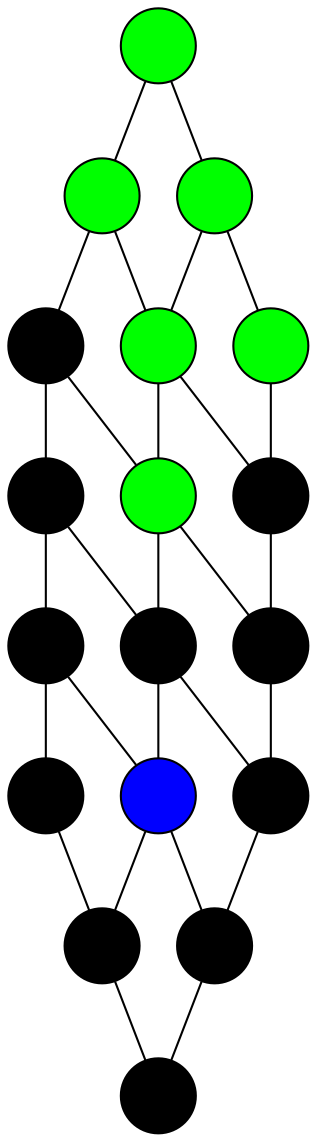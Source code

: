 graph
{
	node [shape=circle, style=filled, fillcolor=white, label=""];

	a -- b -- c -- d -- e -- f;
	g -- h -- i -- j -- k -- l;
	m -- n -- o -- p -- q -- r;

	a -- g -- m;
	b -- h -- n;
	c -- i -- o;
	d -- j -- p;
	e -- k -- q;
	f -- l -- r;

	a [pos="0,2!", fillcolor=green];
	b [pos="1,2!", fillcolor=green];
	c [pos="2,2!", fillcolor=black];
	d [pos="3,2!", fillcolor=black];
	e [pos="4,2!", fillcolor=black];
	f [pos="5,2!", fillcolor=black];
	g [pos="0,1!", fillcolor=green];
	h [pos="1,1!", fillcolor=green];
	i [pos="2,1!", fillcolor=green];
	j [pos="3,1!", fillcolor=black];
	k [pos="4,1!", fillcolor=blue];
	l [pos="5,1!", fillcolor=black];
	m [pos="0,0!", fillcolor=green];
	n [pos="1,0!", fillcolor=black];
	o [pos="2,0!", fillcolor=black];
	p [pos="3,0!", fillcolor=black];
	q [pos="4,0!", fillcolor=black];
	r [pos="5,0!", fillcolor=black];
}
